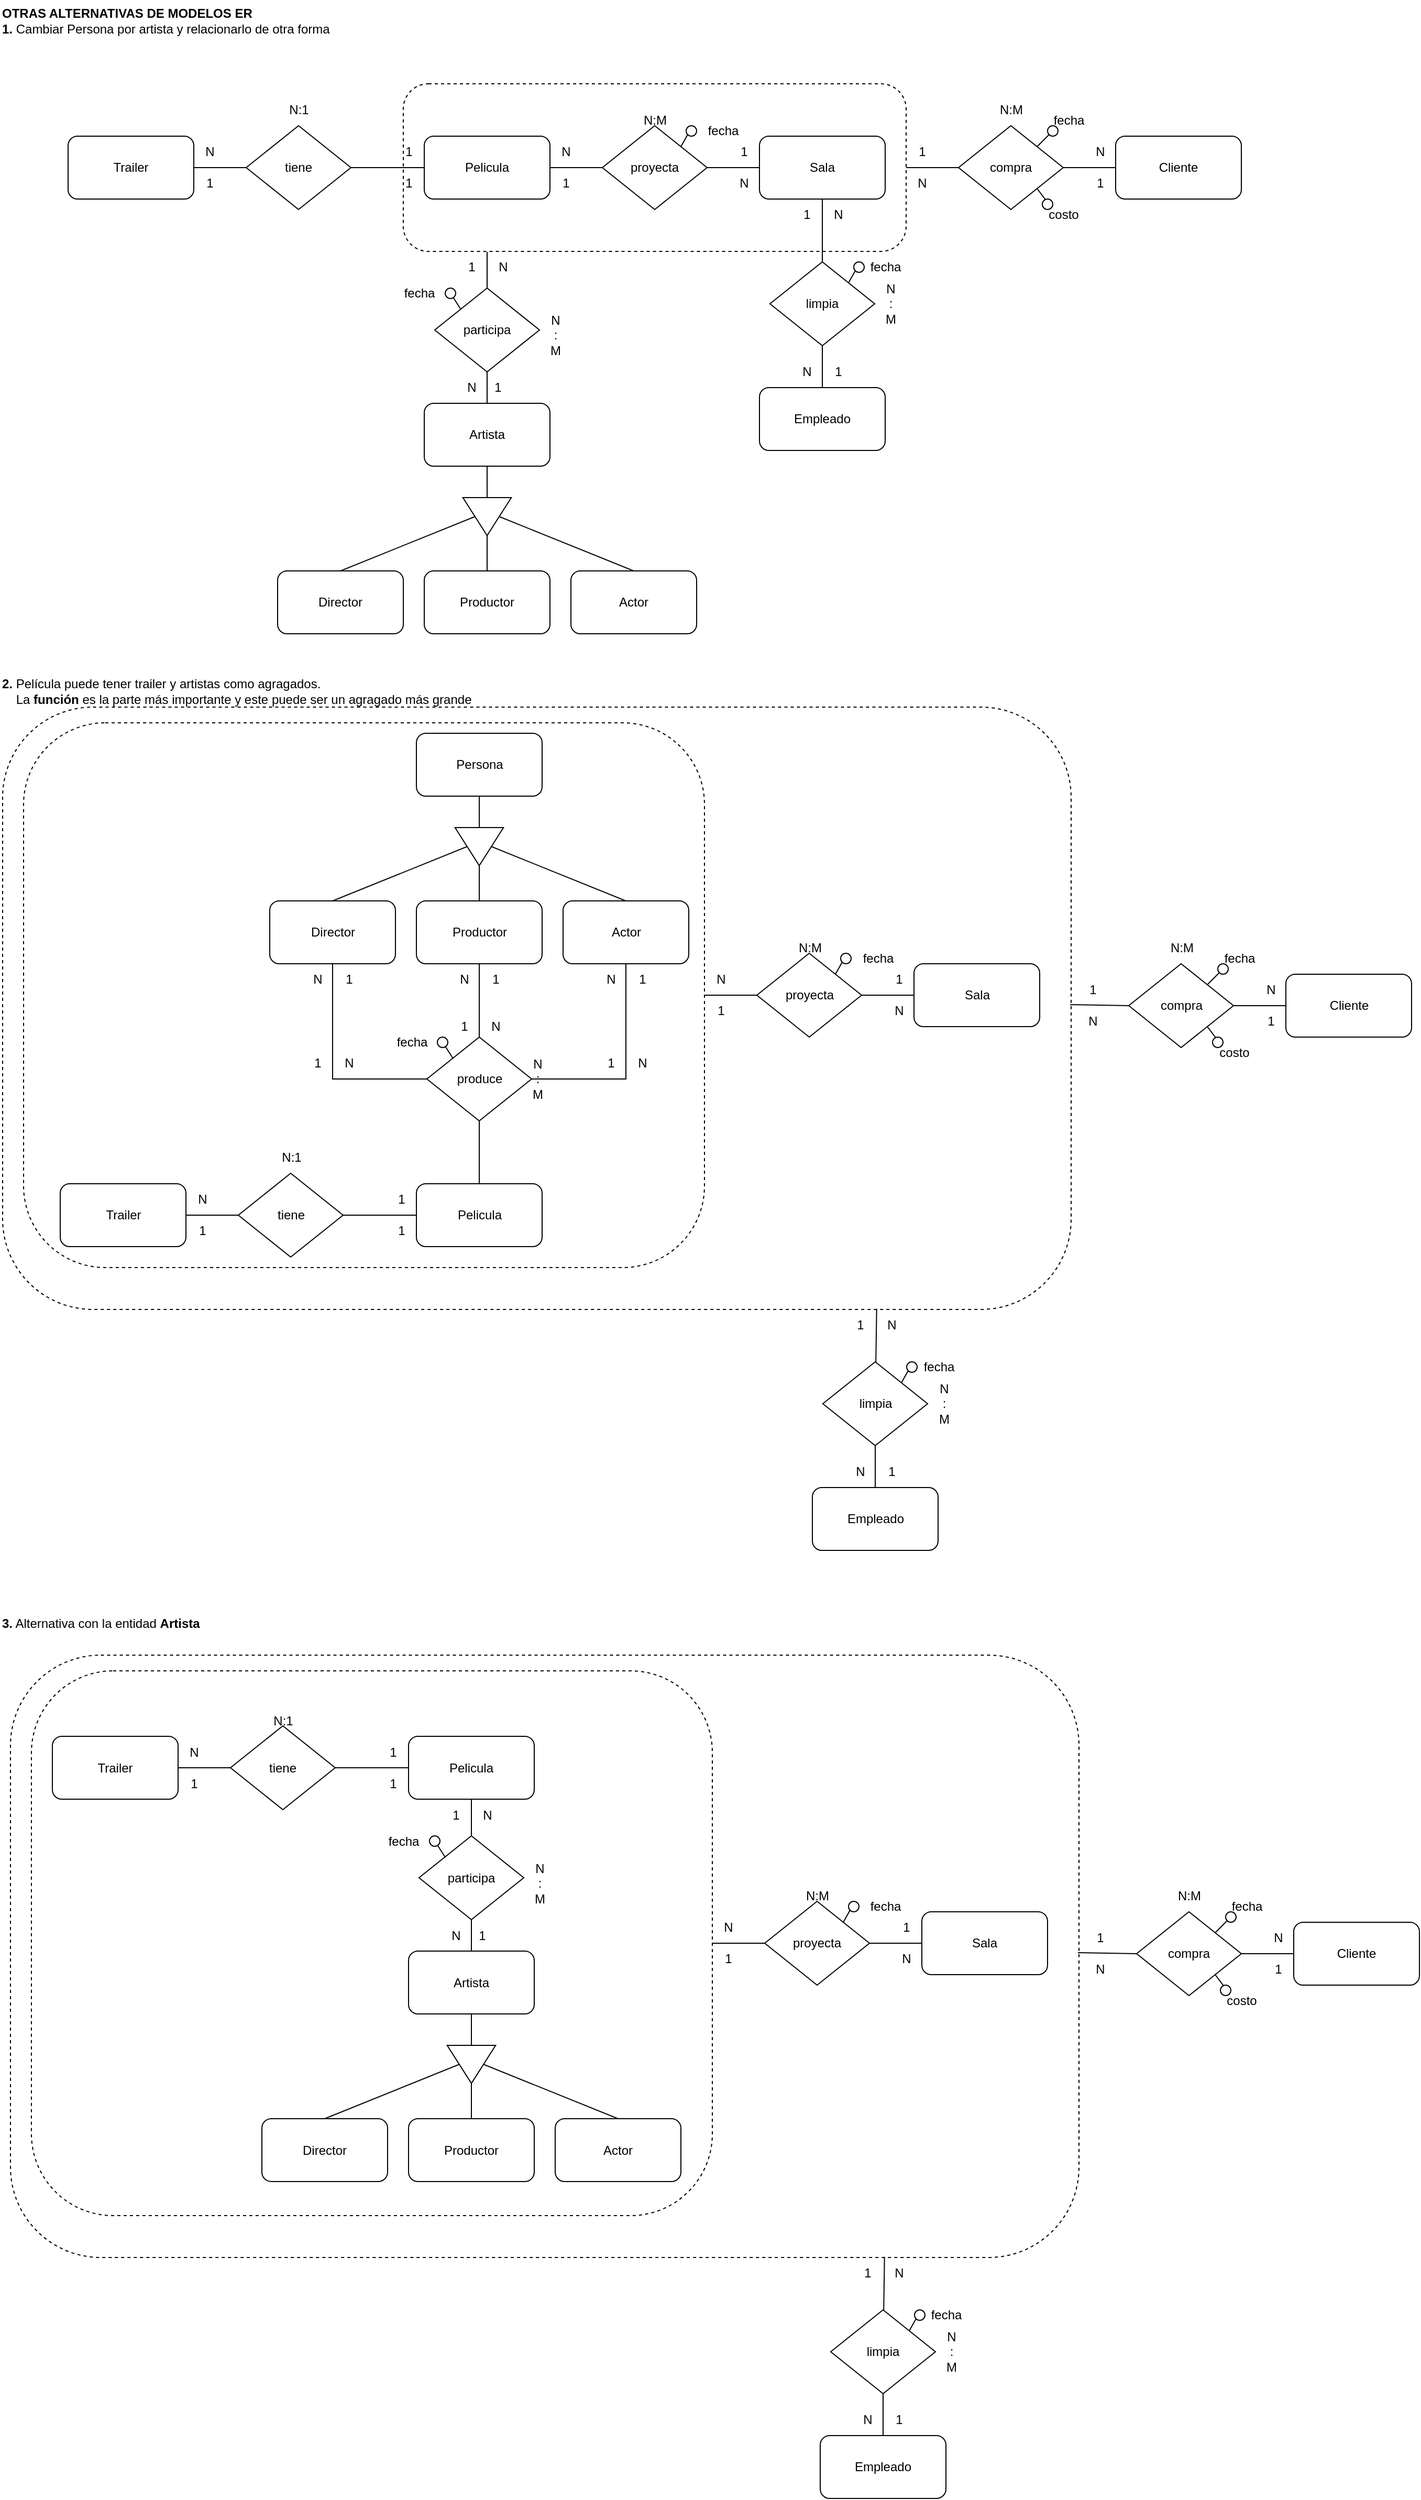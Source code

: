 <mxfile version="21.7.2" type="github">
  <diagram id="R2lEEEUBdFMjLlhIrx00" name="Page-1">
    <mxGraphModel dx="1804" dy="1717" grid="1" gridSize="10" guides="1" tooltips="1" connect="1" arrows="1" fold="1" page="1" pageScale="1" pageWidth="850" pageHeight="1100" math="0" shadow="0" extFonts="Permanent Marker^https://fonts.googleapis.com/css?family=Permanent+Marker">
      <root>
        <mxCell id="0" />
        <mxCell id="1" parent="0" />
        <mxCell id="kEQSoKPDj72VE1LOoc8P-22" value="" style="rounded=1;whiteSpace=wrap;html=1;dashed=1;fillColor=none;" parent="1" vertex="1">
          <mxGeometry x="-817.5" y="-390" width="650" height="520" as="geometry" />
        </mxCell>
        <mxCell id="kEQSoKPDj72VE1LOoc8P-101" value="" style="rounded=1;whiteSpace=wrap;html=1;dashed=1;fillColor=none;" parent="1" vertex="1">
          <mxGeometry x="-837.5" y="-405" width="1020" height="575" as="geometry" />
        </mxCell>
        <mxCell id="kEQSoKPDj72VE1LOoc8P-1" style="edgeStyle=orthogonalEdgeStyle;rounded=0;orthogonalLoop=1;jettySize=auto;html=1;exitX=0.5;exitY=1;exitDx=0;exitDy=0;endArrow=none;endFill=0;" parent="1" source="kEQSoKPDj72VE1LOoc8P-2" target="kEQSoKPDj72VE1LOoc8P-6" edge="1">
          <mxGeometry relative="1" as="geometry" />
        </mxCell>
        <mxCell id="kEQSoKPDj72VE1LOoc8P-2" value="Persona" style="rounded=1;whiteSpace=wrap;html=1;" parent="1" vertex="1">
          <mxGeometry x="-442.5" y="-380" width="120" height="60" as="geometry" />
        </mxCell>
        <mxCell id="kEQSoKPDj72VE1LOoc8P-3" style="rounded=0;orthogonalLoop=1;jettySize=auto;html=1;entryX=0.5;entryY=0;entryDx=0;entryDy=0;exitX=0.5;exitY=0;exitDx=0;exitDy=0;endArrow=none;endFill=0;" parent="1" source="kEQSoKPDj72VE1LOoc8P-6" target="kEQSoKPDj72VE1LOoc8P-8" edge="1">
          <mxGeometry relative="1" as="geometry" />
        </mxCell>
        <mxCell id="kEQSoKPDj72VE1LOoc8P-4" style="rounded=0;orthogonalLoop=1;jettySize=auto;html=1;exitX=0.5;exitY=1;exitDx=0;exitDy=0;entryX=0.5;entryY=0;entryDx=0;entryDy=0;endArrow=none;endFill=0;" parent="1" source="kEQSoKPDj72VE1LOoc8P-6" target="kEQSoKPDj72VE1LOoc8P-7" edge="1">
          <mxGeometry relative="1" as="geometry" />
        </mxCell>
        <mxCell id="kEQSoKPDj72VE1LOoc8P-5" style="edgeStyle=orthogonalEdgeStyle;rounded=0;orthogonalLoop=1;jettySize=auto;html=1;exitX=1;exitY=0.5;exitDx=0;exitDy=0;entryX=0.5;entryY=0;entryDx=0;entryDy=0;endArrow=none;endFill=0;" parent="1" source="kEQSoKPDj72VE1LOoc8P-6" target="kEQSoKPDj72VE1LOoc8P-9" edge="1">
          <mxGeometry relative="1" as="geometry" />
        </mxCell>
        <mxCell id="kEQSoKPDj72VE1LOoc8P-6" value="" style="triangle;whiteSpace=wrap;html=1;rotation=90;" parent="1" vertex="1">
          <mxGeometry x="-400.62" y="-294.99" width="36.25" height="46.25" as="geometry" />
        </mxCell>
        <mxCell id="kEQSoKPDj72VE1LOoc8P-7" value="Director" style="rounded=1;whiteSpace=wrap;html=1;" parent="1" vertex="1">
          <mxGeometry x="-582.5" y="-220" width="120" height="60" as="geometry" />
        </mxCell>
        <mxCell id="kEQSoKPDj72VE1LOoc8P-8" value="Actor" style="rounded=1;whiteSpace=wrap;html=1;" parent="1" vertex="1">
          <mxGeometry x="-302.5" y="-220" width="120" height="60" as="geometry" />
        </mxCell>
        <mxCell id="kEQSoKPDj72VE1LOoc8P-9" value="Productor" style="rounded=1;whiteSpace=wrap;html=1;" parent="1" vertex="1">
          <mxGeometry x="-442.5" y="-220" width="120" height="60" as="geometry" />
        </mxCell>
        <mxCell id="kEQSoKPDj72VE1LOoc8P-14" value="1" style="text;html=1;align=center;verticalAlign=middle;resizable=0;points=[];autosize=1;strokeColor=none;fillColor=none;" parent="1" vertex="1">
          <mxGeometry x="-522.5" y="-160" width="30" height="30" as="geometry" />
        </mxCell>
        <mxCell id="kEQSoKPDj72VE1LOoc8P-15" value="N" style="text;html=1;align=center;verticalAlign=middle;resizable=0;points=[];autosize=1;strokeColor=none;fillColor=none;" parent="1" vertex="1">
          <mxGeometry x="-552.5" y="-160" width="30" height="30" as="geometry" />
        </mxCell>
        <mxCell id="kEQSoKPDj72VE1LOoc8P-16" style="edgeStyle=orthogonalEdgeStyle;rounded=0;orthogonalLoop=1;jettySize=auto;html=1;exitX=0.5;exitY=0;exitDx=0;exitDy=0;endArrow=none;endFill=0;" parent="1" source="kEQSoKPDj72VE1LOoc8P-18" edge="1">
          <mxGeometry relative="1" as="geometry">
            <mxPoint x="-382.5" y="-160" as="targetPoint" />
          </mxGeometry>
        </mxCell>
        <mxCell id="kEQSoKPDj72VE1LOoc8P-94" style="edgeStyle=orthogonalEdgeStyle;rounded=0;orthogonalLoop=1;jettySize=auto;html=1;endArrow=none;endFill=0;" parent="1" source="kEQSoKPDj72VE1LOoc8P-18" target="kEQSoKPDj72VE1LOoc8P-7" edge="1">
          <mxGeometry relative="1" as="geometry" />
        </mxCell>
        <mxCell id="kEQSoKPDj72VE1LOoc8P-95" style="edgeStyle=orthogonalEdgeStyle;rounded=0;orthogonalLoop=1;jettySize=auto;html=1;endArrow=none;endFill=0;" parent="1" source="kEQSoKPDj72VE1LOoc8P-18" target="kEQSoKPDj72VE1LOoc8P-8" edge="1">
          <mxGeometry relative="1" as="geometry" />
        </mxCell>
        <mxCell id="kEQSoKPDj72VE1LOoc8P-97" style="edgeStyle=orthogonalEdgeStyle;rounded=0;orthogonalLoop=1;jettySize=auto;html=1;endArrow=none;endFill=0;" parent="1" source="kEQSoKPDj72VE1LOoc8P-18" target="kEQSoKPDj72VE1LOoc8P-25" edge="1">
          <mxGeometry relative="1" as="geometry" />
        </mxCell>
        <mxCell id="kEQSoKPDj72VE1LOoc8P-18" value="produce" style="rhombus;whiteSpace=wrap;html=1;" parent="1" vertex="1">
          <mxGeometry x="-432.5" y="-90" width="100" height="80" as="geometry" />
        </mxCell>
        <mxCell id="kEQSoKPDj72VE1LOoc8P-23" value="&lt;div&gt;proyecta&lt;/div&gt;" style="rhombus;whiteSpace=wrap;html=1;" parent="1" vertex="1">
          <mxGeometry x="-117.5" y="-170" width="100" height="80" as="geometry" />
        </mxCell>
        <mxCell id="kEQSoKPDj72VE1LOoc8P-24" style="edgeStyle=none;rounded=0;orthogonalLoop=1;jettySize=auto;html=1;exitX=1;exitY=0.5;exitDx=0;exitDy=0;entryX=0;entryY=0.5;entryDx=0;entryDy=0;endArrow=none;endFill=0;" parent="1" target="kEQSoKPDj72VE1LOoc8P-23" edge="1">
          <mxGeometry relative="1" as="geometry">
            <mxPoint x="-167.5" y="-130" as="sourcePoint" />
          </mxGeometry>
        </mxCell>
        <mxCell id="kEQSoKPDj72VE1LOoc8P-25" value="Pelicula" style="rounded=1;whiteSpace=wrap;html=1;" parent="1" vertex="1">
          <mxGeometry x="-442.5" y="50" width="120" height="60" as="geometry" />
        </mxCell>
        <mxCell id="kEQSoKPDj72VE1LOoc8P-26" style="edgeStyle=none;rounded=0;orthogonalLoop=1;jettySize=auto;html=1;exitX=0;exitY=0.5;exitDx=0;exitDy=0;entryX=1;entryY=0.5;entryDx=0;entryDy=0;endArrow=none;endFill=0;" parent="1" source="kEQSoKPDj72VE1LOoc8P-27" target="kEQSoKPDj72VE1LOoc8P-23" edge="1">
          <mxGeometry relative="1" as="geometry" />
        </mxCell>
        <mxCell id="kEQSoKPDj72VE1LOoc8P-27" value="Sala" style="rounded=1;whiteSpace=wrap;html=1;" parent="1" vertex="1">
          <mxGeometry x="32.5" y="-160" width="120" height="60" as="geometry" />
        </mxCell>
        <mxCell id="kEQSoKPDj72VE1LOoc8P-28" value="N:M" style="text;html=1;align=center;verticalAlign=middle;resizable=0;points=[];autosize=1;strokeColor=none;fillColor=none;" parent="1" vertex="1">
          <mxGeometry x="-92.5" y="-190" width="50" height="30" as="geometry" />
        </mxCell>
        <mxCell id="kEQSoKPDj72VE1LOoc8P-29" value="N" style="text;html=1;align=center;verticalAlign=middle;resizable=0;points=[];autosize=1;strokeColor=none;fillColor=none;" parent="1" vertex="1">
          <mxGeometry x="-167.5" y="-160" width="30" height="30" as="geometry" />
        </mxCell>
        <mxCell id="kEQSoKPDj72VE1LOoc8P-30" value="1" style="text;html=1;align=center;verticalAlign=middle;resizable=0;points=[];autosize=1;strokeColor=none;fillColor=none;" parent="1" vertex="1">
          <mxGeometry x="-167.5" y="-130" width="30" height="30" as="geometry" />
        </mxCell>
        <mxCell id="kEQSoKPDj72VE1LOoc8P-31" value="1" style="text;html=1;align=center;verticalAlign=middle;resizable=0;points=[];autosize=1;strokeColor=none;fillColor=none;" parent="1" vertex="1">
          <mxGeometry x="2.5" y="-160" width="30" height="30" as="geometry" />
        </mxCell>
        <mxCell id="kEQSoKPDj72VE1LOoc8P-32" value="N" style="text;html=1;align=center;verticalAlign=middle;resizable=0;points=[];autosize=1;strokeColor=none;fillColor=none;" parent="1" vertex="1">
          <mxGeometry x="2.5" y="-130" width="30" height="30" as="geometry" />
        </mxCell>
        <mxCell id="kEQSoKPDj72VE1LOoc8P-33" value="N" style="text;html=1;align=center;verticalAlign=middle;resizable=0;points=[];autosize=1;strokeColor=none;fillColor=none;" parent="1" vertex="1">
          <mxGeometry x="-522.5" y="-80" width="30" height="30" as="geometry" />
        </mxCell>
        <mxCell id="kEQSoKPDj72VE1LOoc8P-34" value="1" style="text;html=1;align=center;verticalAlign=middle;resizable=0;points=[];autosize=1;strokeColor=none;fillColor=none;" parent="1" vertex="1">
          <mxGeometry x="-552.5" y="-80" width="30" height="30" as="geometry" />
        </mxCell>
        <mxCell id="kEQSoKPDj72VE1LOoc8P-35" value="compra" style="rhombus;whiteSpace=wrap;html=1;" parent="1" vertex="1">
          <mxGeometry x="237.5" y="-160" width="100" height="80" as="geometry" />
        </mxCell>
        <mxCell id="kEQSoKPDj72VE1LOoc8P-36" style="rounded=0;orthogonalLoop=1;jettySize=auto;html=1;exitX=0.999;exitY=0.494;exitDx=0;exitDy=0;entryX=0;entryY=0.5;entryDx=0;entryDy=0;endArrow=none;endFill=0;exitPerimeter=0;" parent="1" source="kEQSoKPDj72VE1LOoc8P-101" target="kEQSoKPDj72VE1LOoc8P-35" edge="1">
          <mxGeometry relative="1" as="geometry">
            <mxPoint x="187.5" y="-120" as="sourcePoint" />
          </mxGeometry>
        </mxCell>
        <mxCell id="kEQSoKPDj72VE1LOoc8P-37" style="edgeStyle=none;rounded=0;orthogonalLoop=1;jettySize=auto;html=1;exitX=0;exitY=0.5;exitDx=0;exitDy=0;entryX=1;entryY=0.5;entryDx=0;entryDy=0;endArrow=none;endFill=0;" parent="1" source="kEQSoKPDj72VE1LOoc8P-38" target="kEQSoKPDj72VE1LOoc8P-35" edge="1">
          <mxGeometry relative="1" as="geometry" />
        </mxCell>
        <mxCell id="kEQSoKPDj72VE1LOoc8P-38" value="Cliente" style="rounded=1;whiteSpace=wrap;html=1;" parent="1" vertex="1">
          <mxGeometry x="387.5" y="-150" width="120" height="60" as="geometry" />
        </mxCell>
        <mxCell id="kEQSoKPDj72VE1LOoc8P-39" value="N:M" style="text;html=1;align=center;verticalAlign=middle;resizable=0;points=[];autosize=1;strokeColor=none;fillColor=none;" parent="1" vertex="1">
          <mxGeometry x="262.5" y="-190" width="50" height="30" as="geometry" />
        </mxCell>
        <mxCell id="kEQSoKPDj72VE1LOoc8P-40" value="1" style="text;html=1;align=center;verticalAlign=middle;resizable=0;points=[];autosize=1;strokeColor=none;fillColor=none;" parent="1" vertex="1">
          <mxGeometry x="187.5" y="-150" width="30" height="30" as="geometry" />
        </mxCell>
        <mxCell id="kEQSoKPDj72VE1LOoc8P-41" value="N" style="text;html=1;align=center;verticalAlign=middle;resizable=0;points=[];autosize=1;strokeColor=none;fillColor=none;" parent="1" vertex="1">
          <mxGeometry x="187.5" y="-120" width="30" height="30" as="geometry" />
        </mxCell>
        <mxCell id="kEQSoKPDj72VE1LOoc8P-42" value="N" style="text;html=1;align=center;verticalAlign=middle;resizable=0;points=[];autosize=1;strokeColor=none;fillColor=none;" parent="1" vertex="1">
          <mxGeometry x="357.5" y="-150" width="30" height="30" as="geometry" />
        </mxCell>
        <mxCell id="kEQSoKPDj72VE1LOoc8P-43" value="1" style="text;html=1;align=center;verticalAlign=middle;resizable=0;points=[];autosize=1;strokeColor=none;fillColor=none;" parent="1" vertex="1">
          <mxGeometry x="357.5" y="-120" width="30" height="30" as="geometry" />
        </mxCell>
        <mxCell id="kEQSoKPDj72VE1LOoc8P-98" style="edgeStyle=orthogonalEdgeStyle;rounded=0;orthogonalLoop=1;jettySize=auto;html=1;endArrow=none;endFill=0;" parent="1" source="kEQSoKPDj72VE1LOoc8P-44" target="kEQSoKPDj72VE1LOoc8P-25" edge="1">
          <mxGeometry relative="1" as="geometry" />
        </mxCell>
        <mxCell id="kEQSoKPDj72VE1LOoc8P-44" value="tiene" style="rhombus;whiteSpace=wrap;html=1;" parent="1" vertex="1">
          <mxGeometry x="-612.5" y="40" width="100" height="80" as="geometry" />
        </mxCell>
        <mxCell id="kEQSoKPDj72VE1LOoc8P-45" style="edgeStyle=none;rounded=0;orthogonalLoop=1;jettySize=auto;html=1;entryX=0;entryY=0.5;entryDx=0;entryDy=0;endArrow=none;endFill=0;" parent="1" source="kEQSoKPDj72VE1LOoc8P-44" target="kEQSoKPDj72VE1LOoc8P-44" edge="1">
          <mxGeometry relative="1" as="geometry" />
        </mxCell>
        <mxCell id="kEQSoKPDj72VE1LOoc8P-99" style="edgeStyle=orthogonalEdgeStyle;rounded=0;orthogonalLoop=1;jettySize=auto;html=1;endArrow=none;endFill=0;" parent="1" source="kEQSoKPDj72VE1LOoc8P-46" target="kEQSoKPDj72VE1LOoc8P-44" edge="1">
          <mxGeometry relative="1" as="geometry" />
        </mxCell>
        <mxCell id="kEQSoKPDj72VE1LOoc8P-46" value="Trailer" style="rounded=1;whiteSpace=wrap;html=1;" parent="1" vertex="1">
          <mxGeometry x="-782.5" y="50" width="120" height="60" as="geometry" />
        </mxCell>
        <mxCell id="kEQSoKPDj72VE1LOoc8P-48" value="N:1" style="text;html=1;align=center;verticalAlign=middle;resizable=0;points=[];autosize=1;strokeColor=none;fillColor=none;" parent="1" vertex="1">
          <mxGeometry x="-582.5" y="10" width="40" height="30" as="geometry" />
        </mxCell>
        <mxCell id="kEQSoKPDj72VE1LOoc8P-49" value="N" style="text;html=1;align=center;verticalAlign=middle;resizable=0;points=[];autosize=1;strokeColor=none;fillColor=none;" parent="1" vertex="1">
          <mxGeometry x="-662.5" y="50" width="30" height="30" as="geometry" />
        </mxCell>
        <mxCell id="kEQSoKPDj72VE1LOoc8P-50" value="1" style="text;html=1;align=center;verticalAlign=middle;resizable=0;points=[];autosize=1;strokeColor=none;fillColor=none;" parent="1" vertex="1">
          <mxGeometry x="-662.5" y="80" width="30" height="30" as="geometry" />
        </mxCell>
        <mxCell id="kEQSoKPDj72VE1LOoc8P-51" value="1" style="text;html=1;align=center;verticalAlign=middle;resizable=0;points=[];autosize=1;strokeColor=none;fillColor=none;" parent="1" vertex="1">
          <mxGeometry x="-472.5" y="50" width="30" height="30" as="geometry" />
        </mxCell>
        <mxCell id="kEQSoKPDj72VE1LOoc8P-52" value="1" style="text;html=1;align=center;verticalAlign=middle;resizable=0;points=[];autosize=1;strokeColor=none;fillColor=none;" parent="1" vertex="1">
          <mxGeometry x="-472.5" y="80" width="30" height="30" as="geometry" />
        </mxCell>
        <mxCell id="kEQSoKPDj72VE1LOoc8P-53" value="&lt;div&gt;N&lt;br&gt;&lt;/div&gt;&lt;div&gt;:&lt;/div&gt;&lt;div&gt;M&lt;br&gt;&lt;/div&gt;" style="text;html=1;align=center;verticalAlign=middle;resizable=0;points=[];autosize=1;strokeColor=none;fillColor=none;" parent="1" vertex="1">
          <mxGeometry x="-342.5" y="-79.84" width="30" height="60" as="geometry" />
        </mxCell>
        <mxCell id="kEQSoKPDj72VE1LOoc8P-54" value="N" style="text;html=1;align=center;verticalAlign=middle;resizable=0;points=[];autosize=1;strokeColor=none;fillColor=none;" parent="1" vertex="1">
          <mxGeometry x="-382.5" y="-115" width="30" height="30" as="geometry" />
        </mxCell>
        <mxCell id="kEQSoKPDj72VE1LOoc8P-55" value="1" style="text;html=1;align=center;verticalAlign=middle;resizable=0;points=[];autosize=1;strokeColor=none;fillColor=none;" parent="1" vertex="1">
          <mxGeometry x="-412.5" y="-115" width="30" height="30" as="geometry" />
        </mxCell>
        <mxCell id="kEQSoKPDj72VE1LOoc8P-56" value="1" style="text;html=1;align=center;verticalAlign=middle;resizable=0;points=[];autosize=1;strokeColor=none;fillColor=none;" parent="1" vertex="1">
          <mxGeometry x="-382.5" y="-160" width="30" height="30" as="geometry" />
        </mxCell>
        <mxCell id="kEQSoKPDj72VE1LOoc8P-57" value="N" style="text;html=1;align=center;verticalAlign=middle;resizable=0;points=[];autosize=1;strokeColor=none;fillColor=none;" parent="1" vertex="1">
          <mxGeometry x="-412.5" y="-160" width="30" height="30" as="geometry" />
        </mxCell>
        <mxCell id="kEQSoKPDj72VE1LOoc8P-59" value="N" style="text;html=1;align=center;verticalAlign=middle;resizable=0;points=[];autosize=1;strokeColor=none;fillColor=none;" parent="1" vertex="1">
          <mxGeometry x="-242.5" y="-80" width="30" height="30" as="geometry" />
        </mxCell>
        <mxCell id="kEQSoKPDj72VE1LOoc8P-60" value="1" style="text;html=1;align=center;verticalAlign=middle;resizable=0;points=[];autosize=1;strokeColor=none;fillColor=none;" parent="1" vertex="1">
          <mxGeometry x="-272.5" y="-80" width="30" height="30" as="geometry" />
        </mxCell>
        <mxCell id="kEQSoKPDj72VE1LOoc8P-61" value="1" style="text;html=1;align=center;verticalAlign=middle;resizable=0;points=[];autosize=1;strokeColor=none;fillColor=none;" parent="1" vertex="1">
          <mxGeometry x="-242.5" y="-160" width="30" height="30" as="geometry" />
        </mxCell>
        <mxCell id="kEQSoKPDj72VE1LOoc8P-62" value="N" style="text;html=1;align=center;verticalAlign=middle;resizable=0;points=[];autosize=1;strokeColor=none;fillColor=none;" parent="1" vertex="1">
          <mxGeometry x="-272.5" y="-160" width="30" height="30" as="geometry" />
        </mxCell>
        <mxCell id="kEQSoKPDj72VE1LOoc8P-69" value="" style="ellipse;whiteSpace=wrap;html=1;aspect=fixed;" parent="1" vertex="1">
          <mxGeometry x="-422.5" y="-90" width="10" height="10" as="geometry" />
        </mxCell>
        <mxCell id="kEQSoKPDj72VE1LOoc8P-70" value="fecha" style="text;html=1;align=center;verticalAlign=middle;resizable=0;points=[];autosize=1;strokeColor=none;fillColor=none;" parent="1" vertex="1">
          <mxGeometry x="-472.5" y="-100" width="50" height="30" as="geometry" />
        </mxCell>
        <mxCell id="kEQSoKPDj72VE1LOoc8P-71" style="rounded=0;orthogonalLoop=1;jettySize=auto;html=1;entryX=1;entryY=1;entryDx=0;entryDy=0;endArrow=none;endFill=0;" parent="1" edge="1">
          <mxGeometry relative="1" as="geometry">
            <mxPoint x="-407.73" y="-69.84" as="sourcePoint" />
            <mxPoint x="-414.73" y="-80.84" as="targetPoint" />
          </mxGeometry>
        </mxCell>
        <mxCell id="kEQSoKPDj72VE1LOoc8P-72" style="rounded=0;orthogonalLoop=1;jettySize=auto;html=1;exitX=0;exitY=1;exitDx=0;exitDy=0;entryX=1;entryY=0;entryDx=0;entryDy=0;endArrow=none;endFill=0;" parent="1" source="kEQSoKPDj72VE1LOoc8P-73" edge="1">
          <mxGeometry relative="1" as="geometry">
            <mxPoint x="-42.5" y="-150" as="targetPoint" />
          </mxGeometry>
        </mxCell>
        <mxCell id="kEQSoKPDj72VE1LOoc8P-73" value="" style="ellipse;whiteSpace=wrap;html=1;aspect=fixed;" parent="1" vertex="1">
          <mxGeometry x="-37.5" y="-170" width="10" height="10" as="geometry" />
        </mxCell>
        <mxCell id="kEQSoKPDj72VE1LOoc8P-74" value="fecha" style="text;html=1;align=center;verticalAlign=middle;resizable=0;points=[];autosize=1;strokeColor=none;fillColor=none;" parent="1" vertex="1">
          <mxGeometry x="-27.5" y="-180" width="50" height="30" as="geometry" />
        </mxCell>
        <mxCell id="kEQSoKPDj72VE1LOoc8P-75" style="edgeStyle=orthogonalEdgeStyle;rounded=0;orthogonalLoop=1;jettySize=auto;html=1;entryX=0.5;entryY=0;entryDx=0;entryDy=0;endArrow=none;endFill=0;exitX=0.5;exitY=1;exitDx=0;exitDy=0;exitPerimeter=0;" parent="1" source="kEQSoKPDj72VE1LOoc8P-76" target="kEQSoKPDj72VE1LOoc8P-77" edge="1">
          <mxGeometry relative="1" as="geometry" />
        </mxCell>
        <mxCell id="kEQSoKPDj72VE1LOoc8P-104" style="rounded=0;orthogonalLoop=1;jettySize=auto;html=1;entryX=0.818;entryY=0.999;entryDx=0;entryDy=0;entryPerimeter=0;endArrow=none;endFill=0;" parent="1" source="kEQSoKPDj72VE1LOoc8P-76" target="kEQSoKPDj72VE1LOoc8P-101" edge="1">
          <mxGeometry relative="1" as="geometry" />
        </mxCell>
        <mxCell id="kEQSoKPDj72VE1LOoc8P-76" value="limpia" style="rhombus;whiteSpace=wrap;html=1;" parent="1" vertex="1">
          <mxGeometry x="-54.5" y="220" width="100" height="80" as="geometry" />
        </mxCell>
        <mxCell id="kEQSoKPDj72VE1LOoc8P-77" value="Empleado" style="rounded=1;whiteSpace=wrap;html=1;" parent="1" vertex="1">
          <mxGeometry x="-64.5" y="340" width="120" height="60" as="geometry" />
        </mxCell>
        <mxCell id="kEQSoKPDj72VE1LOoc8P-78" value="&lt;div&gt;N&lt;/div&gt;&lt;div&gt;:&lt;/div&gt;&lt;div&gt;M&lt;br&gt;&lt;/div&gt;" style="text;html=1;align=center;verticalAlign=middle;resizable=0;points=[];autosize=1;strokeColor=none;fillColor=none;" parent="1" vertex="1">
          <mxGeometry x="45.5" y="230" width="30" height="60" as="geometry" />
        </mxCell>
        <mxCell id="kEQSoKPDj72VE1LOoc8P-79" value="1" style="text;html=1;align=center;verticalAlign=middle;resizable=0;points=[];autosize=1;strokeColor=none;fillColor=none;" parent="1" vertex="1">
          <mxGeometry x="-4.5" y="310" width="30" height="30" as="geometry" />
        </mxCell>
        <mxCell id="kEQSoKPDj72VE1LOoc8P-80" value="N" style="text;html=1;align=center;verticalAlign=middle;resizable=0;points=[];autosize=1;strokeColor=none;fillColor=none;" parent="1" vertex="1">
          <mxGeometry x="-34.5" y="310" width="30" height="30" as="geometry" />
        </mxCell>
        <mxCell id="kEQSoKPDj72VE1LOoc8P-81" value="N" style="text;html=1;align=center;verticalAlign=middle;resizable=0;points=[];autosize=1;strokeColor=none;fillColor=none;" parent="1" vertex="1">
          <mxGeometry x="-4.5" y="170" width="30" height="30" as="geometry" />
        </mxCell>
        <mxCell id="kEQSoKPDj72VE1LOoc8P-83" value="1" style="text;html=1;align=center;verticalAlign=middle;resizable=0;points=[];autosize=1;strokeColor=none;fillColor=none;" parent="1" vertex="1">
          <mxGeometry x="-34.5" y="170" width="30" height="30" as="geometry" />
        </mxCell>
        <mxCell id="kEQSoKPDj72VE1LOoc8P-84" style="rounded=0;orthogonalLoop=1;jettySize=auto;html=1;exitX=0;exitY=1;exitDx=0;exitDy=0;entryX=1;entryY=0;entryDx=0;entryDy=0;endArrow=none;endFill=0;" parent="1" source="kEQSoKPDj72VE1LOoc8P-85" target="kEQSoKPDj72VE1LOoc8P-35" edge="1">
          <mxGeometry relative="1" as="geometry">
            <mxPoint x="317.5" y="-140" as="targetPoint" />
          </mxGeometry>
        </mxCell>
        <mxCell id="kEQSoKPDj72VE1LOoc8P-85" value="" style="ellipse;whiteSpace=wrap;html=1;aspect=fixed;" parent="1" vertex="1">
          <mxGeometry x="322.5" y="-160" width="10" height="10" as="geometry" />
        </mxCell>
        <mxCell id="kEQSoKPDj72VE1LOoc8P-86" value="fecha" style="text;html=1;align=center;verticalAlign=middle;resizable=0;points=[];autosize=1;strokeColor=none;fillColor=none;" parent="1" vertex="1">
          <mxGeometry x="317.5" y="-180" width="50" height="30" as="geometry" />
        </mxCell>
        <mxCell id="kEQSoKPDj72VE1LOoc8P-87" style="rounded=0;orthogonalLoop=1;jettySize=auto;html=1;exitX=0.411;exitY=0.206;exitDx=0;exitDy=0;endArrow=none;endFill=0;entryX=1;entryY=1;entryDx=0;entryDy=0;exitPerimeter=0;" parent="1" source="kEQSoKPDj72VE1LOoc8P-88" target="kEQSoKPDj72VE1LOoc8P-35" edge="1">
          <mxGeometry relative="1" as="geometry">
            <mxPoint x="307.5" y="-60" as="targetPoint" />
          </mxGeometry>
        </mxCell>
        <mxCell id="kEQSoKPDj72VE1LOoc8P-88" value="" style="ellipse;whiteSpace=wrap;html=1;aspect=fixed;" parent="1" vertex="1">
          <mxGeometry x="317.5" y="-90" width="10" height="10" as="geometry" />
        </mxCell>
        <mxCell id="kEQSoKPDj72VE1LOoc8P-89" value="costo" style="text;html=1;align=center;verticalAlign=middle;resizable=0;points=[];autosize=1;strokeColor=none;fillColor=none;" parent="1" vertex="1">
          <mxGeometry x="312.5" y="-90" width="50" height="30" as="geometry" />
        </mxCell>
        <mxCell id="kEQSoKPDj72VE1LOoc8P-90" value="fecha" style="text;html=1;align=center;verticalAlign=middle;resizable=0;points=[];autosize=1;strokeColor=none;fillColor=none;" parent="1" vertex="1">
          <mxGeometry x="30.5" y="210" width="50" height="30" as="geometry" />
        </mxCell>
        <mxCell id="kEQSoKPDj72VE1LOoc8P-91" value="" style="ellipse;whiteSpace=wrap;html=1;aspect=fixed;" parent="1" vertex="1">
          <mxGeometry x="25.5" y="220" width="10" height="10" as="geometry" />
        </mxCell>
        <mxCell id="kEQSoKPDj72VE1LOoc8P-92" style="rounded=0;orthogonalLoop=1;jettySize=auto;html=1;exitX=0;exitY=1;exitDx=0;exitDy=0;entryX=1;entryY=0;entryDx=0;entryDy=0;endArrow=none;endFill=0;" parent="1" source="kEQSoKPDj72VE1LOoc8P-91" target="kEQSoKPDj72VE1LOoc8P-76" edge="1">
          <mxGeometry relative="1" as="geometry">
            <mxPoint x="15.5" y="240" as="targetPoint" />
          </mxGeometry>
        </mxCell>
        <mxCell id="kEQSoKPDj72VE1LOoc8P-105" value="" style="rounded=1;whiteSpace=wrap;html=1;dashed=1;fillColor=none;" parent="1" vertex="1">
          <mxGeometry x="-810" y="515" width="650" height="520" as="geometry" />
        </mxCell>
        <mxCell id="kEQSoKPDj72VE1LOoc8P-106" value="" style="rounded=1;whiteSpace=wrap;html=1;dashed=1;fillColor=none;" parent="1" vertex="1">
          <mxGeometry x="-830" y="500" width="1020" height="575" as="geometry" />
        </mxCell>
        <mxCell id="kEQSoKPDj72VE1LOoc8P-107" style="edgeStyle=orthogonalEdgeStyle;rounded=0;orthogonalLoop=1;jettySize=auto;html=1;exitX=0.5;exitY=1;exitDx=0;exitDy=0;endArrow=none;endFill=0;" parent="1" source="kEQSoKPDj72VE1LOoc8P-108" target="kEQSoKPDj72VE1LOoc8P-112" edge="1">
          <mxGeometry relative="1" as="geometry" />
        </mxCell>
        <mxCell id="kEQSoKPDj72VE1LOoc8P-108" value="Artista" style="rounded=1;whiteSpace=wrap;html=1;" parent="1" vertex="1">
          <mxGeometry x="-450" y="782.5" width="120" height="60" as="geometry" />
        </mxCell>
        <mxCell id="kEQSoKPDj72VE1LOoc8P-109" style="rounded=0;orthogonalLoop=1;jettySize=auto;html=1;entryX=0.5;entryY=0;entryDx=0;entryDy=0;exitX=0.5;exitY=0;exitDx=0;exitDy=0;endArrow=none;endFill=0;" parent="1" source="kEQSoKPDj72VE1LOoc8P-112" target="kEQSoKPDj72VE1LOoc8P-114" edge="1">
          <mxGeometry relative="1" as="geometry" />
        </mxCell>
        <mxCell id="kEQSoKPDj72VE1LOoc8P-110" style="rounded=0;orthogonalLoop=1;jettySize=auto;html=1;exitX=0.5;exitY=1;exitDx=0;exitDy=0;entryX=0.5;entryY=0;entryDx=0;entryDy=0;endArrow=none;endFill=0;" parent="1" source="kEQSoKPDj72VE1LOoc8P-112" target="kEQSoKPDj72VE1LOoc8P-113" edge="1">
          <mxGeometry relative="1" as="geometry" />
        </mxCell>
        <mxCell id="kEQSoKPDj72VE1LOoc8P-111" style="edgeStyle=orthogonalEdgeStyle;rounded=0;orthogonalLoop=1;jettySize=auto;html=1;exitX=1;exitY=0.5;exitDx=0;exitDy=0;entryX=0.5;entryY=0;entryDx=0;entryDy=0;endArrow=none;endFill=0;" parent="1" source="kEQSoKPDj72VE1LOoc8P-112" target="kEQSoKPDj72VE1LOoc8P-115" edge="1">
          <mxGeometry relative="1" as="geometry" />
        </mxCell>
        <mxCell id="kEQSoKPDj72VE1LOoc8P-112" value="" style="triangle;whiteSpace=wrap;html=1;rotation=90;" parent="1" vertex="1">
          <mxGeometry x="-408.12" y="867.51" width="36.25" height="46.25" as="geometry" />
        </mxCell>
        <mxCell id="kEQSoKPDj72VE1LOoc8P-113" value="Director" style="rounded=1;whiteSpace=wrap;html=1;" parent="1" vertex="1">
          <mxGeometry x="-590" y="942.5" width="120" height="60" as="geometry" />
        </mxCell>
        <mxCell id="kEQSoKPDj72VE1LOoc8P-114" value="Actor" style="rounded=1;whiteSpace=wrap;html=1;" parent="1" vertex="1">
          <mxGeometry x="-310" y="942.5" width="120" height="60" as="geometry" />
        </mxCell>
        <mxCell id="kEQSoKPDj72VE1LOoc8P-115" value="Productor" style="rounded=1;whiteSpace=wrap;html=1;" parent="1" vertex="1">
          <mxGeometry x="-450" y="942.5" width="120" height="60" as="geometry" />
        </mxCell>
        <mxCell id="kEQSoKPDj72VE1LOoc8P-121" style="edgeStyle=orthogonalEdgeStyle;rounded=0;orthogonalLoop=1;jettySize=auto;html=1;endArrow=none;endFill=0;" parent="1" source="kEQSoKPDj72VE1LOoc8P-122" target="kEQSoKPDj72VE1LOoc8P-125" edge="1">
          <mxGeometry relative="1" as="geometry" />
        </mxCell>
        <mxCell id="kEQSoKPDj72VE1LOoc8P-190" style="edgeStyle=orthogonalEdgeStyle;rounded=0;orthogonalLoop=1;jettySize=auto;html=1;endArrow=none;endFill=0;" parent="1" source="kEQSoKPDj72VE1LOoc8P-122" target="kEQSoKPDj72VE1LOoc8P-108" edge="1">
          <mxGeometry relative="1" as="geometry" />
        </mxCell>
        <mxCell id="kEQSoKPDj72VE1LOoc8P-122" value="participa" style="rhombus;whiteSpace=wrap;html=1;" parent="1" vertex="1">
          <mxGeometry x="-440" y="672.5" width="100" height="80" as="geometry" />
        </mxCell>
        <mxCell id="kEQSoKPDj72VE1LOoc8P-123" value="&lt;div&gt;proyecta&lt;/div&gt;" style="rhombus;whiteSpace=wrap;html=1;" parent="1" vertex="1">
          <mxGeometry x="-110" y="735" width="100" height="80" as="geometry" />
        </mxCell>
        <mxCell id="kEQSoKPDj72VE1LOoc8P-124" style="edgeStyle=none;rounded=0;orthogonalLoop=1;jettySize=auto;html=1;exitX=1;exitY=0.5;exitDx=0;exitDy=0;entryX=0;entryY=0.5;entryDx=0;entryDy=0;endArrow=none;endFill=0;" parent="1" target="kEQSoKPDj72VE1LOoc8P-123" edge="1">
          <mxGeometry relative="1" as="geometry">
            <mxPoint x="-160" y="775" as="sourcePoint" />
          </mxGeometry>
        </mxCell>
        <mxCell id="kEQSoKPDj72VE1LOoc8P-125" value="Pelicula" style="rounded=1;whiteSpace=wrap;html=1;" parent="1" vertex="1">
          <mxGeometry x="-450" y="577.5" width="120" height="60" as="geometry" />
        </mxCell>
        <mxCell id="kEQSoKPDj72VE1LOoc8P-126" style="edgeStyle=none;rounded=0;orthogonalLoop=1;jettySize=auto;html=1;exitX=0;exitY=0.5;exitDx=0;exitDy=0;entryX=1;entryY=0.5;entryDx=0;entryDy=0;endArrow=none;endFill=0;" parent="1" source="kEQSoKPDj72VE1LOoc8P-127" target="kEQSoKPDj72VE1LOoc8P-123" edge="1">
          <mxGeometry relative="1" as="geometry" />
        </mxCell>
        <mxCell id="kEQSoKPDj72VE1LOoc8P-127" value="Sala" style="rounded=1;whiteSpace=wrap;html=1;" parent="1" vertex="1">
          <mxGeometry x="40" y="745" width="120" height="60" as="geometry" />
        </mxCell>
        <mxCell id="kEQSoKPDj72VE1LOoc8P-128" value="N:M" style="text;html=1;align=center;verticalAlign=middle;resizable=0;points=[];autosize=1;strokeColor=none;fillColor=none;" parent="1" vertex="1">
          <mxGeometry x="-85" y="715" width="50" height="30" as="geometry" />
        </mxCell>
        <mxCell id="kEQSoKPDj72VE1LOoc8P-129" value="N" style="text;html=1;align=center;verticalAlign=middle;resizable=0;points=[];autosize=1;strokeColor=none;fillColor=none;" parent="1" vertex="1">
          <mxGeometry x="-160" y="745" width="30" height="30" as="geometry" />
        </mxCell>
        <mxCell id="kEQSoKPDj72VE1LOoc8P-130" value="1" style="text;html=1;align=center;verticalAlign=middle;resizable=0;points=[];autosize=1;strokeColor=none;fillColor=none;" parent="1" vertex="1">
          <mxGeometry x="-160" y="775" width="30" height="30" as="geometry" />
        </mxCell>
        <mxCell id="kEQSoKPDj72VE1LOoc8P-131" value="1" style="text;html=1;align=center;verticalAlign=middle;resizable=0;points=[];autosize=1;strokeColor=none;fillColor=none;" parent="1" vertex="1">
          <mxGeometry x="10" y="745" width="30" height="30" as="geometry" />
        </mxCell>
        <mxCell id="kEQSoKPDj72VE1LOoc8P-132" value="N" style="text;html=1;align=center;verticalAlign=middle;resizable=0;points=[];autosize=1;strokeColor=none;fillColor=none;" parent="1" vertex="1">
          <mxGeometry x="10" y="775" width="30" height="30" as="geometry" />
        </mxCell>
        <mxCell id="kEQSoKPDj72VE1LOoc8P-135" value="compra" style="rhombus;whiteSpace=wrap;html=1;" parent="1" vertex="1">
          <mxGeometry x="245" y="745" width="100" height="80" as="geometry" />
        </mxCell>
        <mxCell id="kEQSoKPDj72VE1LOoc8P-136" style="rounded=0;orthogonalLoop=1;jettySize=auto;html=1;exitX=0.999;exitY=0.494;exitDx=0;exitDy=0;entryX=0;entryY=0.5;entryDx=0;entryDy=0;endArrow=none;endFill=0;exitPerimeter=0;" parent="1" source="kEQSoKPDj72VE1LOoc8P-106" target="kEQSoKPDj72VE1LOoc8P-135" edge="1">
          <mxGeometry relative="1" as="geometry">
            <mxPoint x="195" y="785" as="sourcePoint" />
          </mxGeometry>
        </mxCell>
        <mxCell id="kEQSoKPDj72VE1LOoc8P-137" style="edgeStyle=none;rounded=0;orthogonalLoop=1;jettySize=auto;html=1;exitX=0;exitY=0.5;exitDx=0;exitDy=0;entryX=1;entryY=0.5;entryDx=0;entryDy=0;endArrow=none;endFill=0;" parent="1" source="kEQSoKPDj72VE1LOoc8P-138" target="kEQSoKPDj72VE1LOoc8P-135" edge="1">
          <mxGeometry relative="1" as="geometry" />
        </mxCell>
        <mxCell id="kEQSoKPDj72VE1LOoc8P-138" value="Cliente" style="rounded=1;whiteSpace=wrap;html=1;" parent="1" vertex="1">
          <mxGeometry x="395" y="755" width="120" height="60" as="geometry" />
        </mxCell>
        <mxCell id="kEQSoKPDj72VE1LOoc8P-139" value="N:M" style="text;html=1;align=center;verticalAlign=middle;resizable=0;points=[];autosize=1;strokeColor=none;fillColor=none;" parent="1" vertex="1">
          <mxGeometry x="270" y="715" width="50" height="30" as="geometry" />
        </mxCell>
        <mxCell id="kEQSoKPDj72VE1LOoc8P-140" value="1" style="text;html=1;align=center;verticalAlign=middle;resizable=0;points=[];autosize=1;strokeColor=none;fillColor=none;" parent="1" vertex="1">
          <mxGeometry x="195" y="755" width="30" height="30" as="geometry" />
        </mxCell>
        <mxCell id="kEQSoKPDj72VE1LOoc8P-141" value="N" style="text;html=1;align=center;verticalAlign=middle;resizable=0;points=[];autosize=1;strokeColor=none;fillColor=none;" parent="1" vertex="1">
          <mxGeometry x="195" y="785" width="30" height="30" as="geometry" />
        </mxCell>
        <mxCell id="kEQSoKPDj72VE1LOoc8P-142" value="N" style="text;html=1;align=center;verticalAlign=middle;resizable=0;points=[];autosize=1;strokeColor=none;fillColor=none;" parent="1" vertex="1">
          <mxGeometry x="365" y="755" width="30" height="30" as="geometry" />
        </mxCell>
        <mxCell id="kEQSoKPDj72VE1LOoc8P-143" value="1" style="text;html=1;align=center;verticalAlign=middle;resizable=0;points=[];autosize=1;strokeColor=none;fillColor=none;" parent="1" vertex="1">
          <mxGeometry x="365" y="785" width="30" height="30" as="geometry" />
        </mxCell>
        <mxCell id="kEQSoKPDj72VE1LOoc8P-144" style="edgeStyle=orthogonalEdgeStyle;rounded=0;orthogonalLoop=1;jettySize=auto;html=1;endArrow=none;endFill=0;" parent="1" source="kEQSoKPDj72VE1LOoc8P-145" target="kEQSoKPDj72VE1LOoc8P-125" edge="1">
          <mxGeometry relative="1" as="geometry" />
        </mxCell>
        <mxCell id="kEQSoKPDj72VE1LOoc8P-145" value="tiene" style="rhombus;whiteSpace=wrap;html=1;" parent="1" vertex="1">
          <mxGeometry x="-620" y="567.5" width="100" height="80" as="geometry" />
        </mxCell>
        <mxCell id="kEQSoKPDj72VE1LOoc8P-146" style="edgeStyle=none;rounded=0;orthogonalLoop=1;jettySize=auto;html=1;entryX=0;entryY=0.5;entryDx=0;entryDy=0;endArrow=none;endFill=0;" parent="1" source="kEQSoKPDj72VE1LOoc8P-145" target="kEQSoKPDj72VE1LOoc8P-145" edge="1">
          <mxGeometry relative="1" as="geometry" />
        </mxCell>
        <mxCell id="kEQSoKPDj72VE1LOoc8P-147" style="edgeStyle=orthogonalEdgeStyle;rounded=0;orthogonalLoop=1;jettySize=auto;html=1;endArrow=none;endFill=0;" parent="1" source="kEQSoKPDj72VE1LOoc8P-148" target="kEQSoKPDj72VE1LOoc8P-145" edge="1">
          <mxGeometry relative="1" as="geometry" />
        </mxCell>
        <mxCell id="kEQSoKPDj72VE1LOoc8P-148" value="Trailer" style="rounded=1;whiteSpace=wrap;html=1;" parent="1" vertex="1">
          <mxGeometry x="-790" y="577.5" width="120" height="60" as="geometry" />
        </mxCell>
        <mxCell id="kEQSoKPDj72VE1LOoc8P-149" value="N:1" style="text;html=1;align=center;verticalAlign=middle;resizable=0;points=[];autosize=1;strokeColor=none;fillColor=none;" parent="1" vertex="1">
          <mxGeometry x="-590" y="547.5" width="40" height="30" as="geometry" />
        </mxCell>
        <mxCell id="kEQSoKPDj72VE1LOoc8P-150" value="N" style="text;html=1;align=center;verticalAlign=middle;resizable=0;points=[];autosize=1;strokeColor=none;fillColor=none;" parent="1" vertex="1">
          <mxGeometry x="-670" y="577.5" width="30" height="30" as="geometry" />
        </mxCell>
        <mxCell id="kEQSoKPDj72VE1LOoc8P-151" value="1" style="text;html=1;align=center;verticalAlign=middle;resizable=0;points=[];autosize=1;strokeColor=none;fillColor=none;" parent="1" vertex="1">
          <mxGeometry x="-670" y="607.5" width="30" height="30" as="geometry" />
        </mxCell>
        <mxCell id="kEQSoKPDj72VE1LOoc8P-152" value="1" style="text;html=1;align=center;verticalAlign=middle;resizable=0;points=[];autosize=1;strokeColor=none;fillColor=none;" parent="1" vertex="1">
          <mxGeometry x="-480" y="577.5" width="30" height="30" as="geometry" />
        </mxCell>
        <mxCell id="kEQSoKPDj72VE1LOoc8P-153" value="1" style="text;html=1;align=center;verticalAlign=middle;resizable=0;points=[];autosize=1;strokeColor=none;fillColor=none;" parent="1" vertex="1">
          <mxGeometry x="-480" y="607.5" width="30" height="30" as="geometry" />
        </mxCell>
        <mxCell id="kEQSoKPDj72VE1LOoc8P-155" value="N" style="text;html=1;align=center;verticalAlign=middle;resizable=0;points=[];autosize=1;strokeColor=none;fillColor=none;" parent="1" vertex="1">
          <mxGeometry x="-420" y="752.5" width="30" height="30" as="geometry" />
        </mxCell>
        <mxCell id="kEQSoKPDj72VE1LOoc8P-156" value="1" style="text;html=1;align=center;verticalAlign=middle;resizable=0;points=[];autosize=1;strokeColor=none;fillColor=none;" parent="1" vertex="1">
          <mxGeometry x="-420" y="637.5" width="30" height="30" as="geometry" />
        </mxCell>
        <mxCell id="kEQSoKPDj72VE1LOoc8P-163" value="" style="ellipse;whiteSpace=wrap;html=1;aspect=fixed;" parent="1" vertex="1">
          <mxGeometry x="-430" y="672.5" width="10" height="10" as="geometry" />
        </mxCell>
        <mxCell id="kEQSoKPDj72VE1LOoc8P-164" value="fecha" style="text;html=1;align=center;verticalAlign=middle;resizable=0;points=[];autosize=1;strokeColor=none;fillColor=none;" parent="1" vertex="1">
          <mxGeometry x="-480" y="662.5" width="50" height="30" as="geometry" />
        </mxCell>
        <mxCell id="kEQSoKPDj72VE1LOoc8P-165" style="rounded=0;orthogonalLoop=1;jettySize=auto;html=1;entryX=1;entryY=1;entryDx=0;entryDy=0;endArrow=none;endFill=0;" parent="1" edge="1">
          <mxGeometry relative="1" as="geometry">
            <mxPoint x="-415.23" y="692.66" as="sourcePoint" />
            <mxPoint x="-422.23" y="681.66" as="targetPoint" />
          </mxGeometry>
        </mxCell>
        <mxCell id="kEQSoKPDj72VE1LOoc8P-166" style="rounded=0;orthogonalLoop=1;jettySize=auto;html=1;exitX=0;exitY=1;exitDx=0;exitDy=0;entryX=1;entryY=0;entryDx=0;entryDy=0;endArrow=none;endFill=0;" parent="1" source="kEQSoKPDj72VE1LOoc8P-167" edge="1">
          <mxGeometry relative="1" as="geometry">
            <mxPoint x="-35" y="755" as="targetPoint" />
          </mxGeometry>
        </mxCell>
        <mxCell id="kEQSoKPDj72VE1LOoc8P-167" value="" style="ellipse;whiteSpace=wrap;html=1;aspect=fixed;" parent="1" vertex="1">
          <mxGeometry x="-30" y="735" width="10" height="10" as="geometry" />
        </mxCell>
        <mxCell id="kEQSoKPDj72VE1LOoc8P-168" value="fecha" style="text;html=1;align=center;verticalAlign=middle;resizable=0;points=[];autosize=1;strokeColor=none;fillColor=none;" parent="1" vertex="1">
          <mxGeometry x="-20" y="725" width="50" height="30" as="geometry" />
        </mxCell>
        <mxCell id="kEQSoKPDj72VE1LOoc8P-169" style="edgeStyle=orthogonalEdgeStyle;rounded=0;orthogonalLoop=1;jettySize=auto;html=1;entryX=0.5;entryY=0;entryDx=0;entryDy=0;endArrow=none;endFill=0;exitX=0.5;exitY=1;exitDx=0;exitDy=0;exitPerimeter=0;" parent="1" source="kEQSoKPDj72VE1LOoc8P-171" target="kEQSoKPDj72VE1LOoc8P-172" edge="1">
          <mxGeometry relative="1" as="geometry" />
        </mxCell>
        <mxCell id="kEQSoKPDj72VE1LOoc8P-170" style="rounded=0;orthogonalLoop=1;jettySize=auto;html=1;entryX=0.818;entryY=0.999;entryDx=0;entryDy=0;entryPerimeter=0;endArrow=none;endFill=0;" parent="1" source="kEQSoKPDj72VE1LOoc8P-171" target="kEQSoKPDj72VE1LOoc8P-106" edge="1">
          <mxGeometry relative="1" as="geometry" />
        </mxCell>
        <mxCell id="kEQSoKPDj72VE1LOoc8P-171" value="limpia" style="rhombus;whiteSpace=wrap;html=1;" parent="1" vertex="1">
          <mxGeometry x="-47" y="1125" width="100" height="80" as="geometry" />
        </mxCell>
        <mxCell id="kEQSoKPDj72VE1LOoc8P-172" value="Empleado" style="rounded=1;whiteSpace=wrap;html=1;" parent="1" vertex="1">
          <mxGeometry x="-57" y="1245" width="120" height="60" as="geometry" />
        </mxCell>
        <mxCell id="kEQSoKPDj72VE1LOoc8P-173" value="&lt;div&gt;N&lt;/div&gt;&lt;div&gt;:&lt;/div&gt;&lt;div&gt;M&lt;br&gt;&lt;/div&gt;" style="text;html=1;align=center;verticalAlign=middle;resizable=0;points=[];autosize=1;strokeColor=none;fillColor=none;" parent="1" vertex="1">
          <mxGeometry x="53" y="1135" width="30" height="60" as="geometry" />
        </mxCell>
        <mxCell id="kEQSoKPDj72VE1LOoc8P-174" value="1" style="text;html=1;align=center;verticalAlign=middle;resizable=0;points=[];autosize=1;strokeColor=none;fillColor=none;" parent="1" vertex="1">
          <mxGeometry x="3" y="1215" width="30" height="30" as="geometry" />
        </mxCell>
        <mxCell id="kEQSoKPDj72VE1LOoc8P-175" value="N" style="text;html=1;align=center;verticalAlign=middle;resizable=0;points=[];autosize=1;strokeColor=none;fillColor=none;" parent="1" vertex="1">
          <mxGeometry x="-27" y="1215" width="30" height="30" as="geometry" />
        </mxCell>
        <mxCell id="kEQSoKPDj72VE1LOoc8P-176" value="N" style="text;html=1;align=center;verticalAlign=middle;resizable=0;points=[];autosize=1;strokeColor=none;fillColor=none;" parent="1" vertex="1">
          <mxGeometry x="3" y="1075" width="30" height="30" as="geometry" />
        </mxCell>
        <mxCell id="kEQSoKPDj72VE1LOoc8P-177" value="1" style="text;html=1;align=center;verticalAlign=middle;resizable=0;points=[];autosize=1;strokeColor=none;fillColor=none;" parent="1" vertex="1">
          <mxGeometry x="-27" y="1075" width="30" height="30" as="geometry" />
        </mxCell>
        <mxCell id="kEQSoKPDj72VE1LOoc8P-178" style="rounded=0;orthogonalLoop=1;jettySize=auto;html=1;exitX=0;exitY=1;exitDx=0;exitDy=0;entryX=1;entryY=0;entryDx=0;entryDy=0;endArrow=none;endFill=0;" parent="1" source="kEQSoKPDj72VE1LOoc8P-179" target="kEQSoKPDj72VE1LOoc8P-135" edge="1">
          <mxGeometry relative="1" as="geometry">
            <mxPoint x="325" y="765" as="targetPoint" />
          </mxGeometry>
        </mxCell>
        <mxCell id="kEQSoKPDj72VE1LOoc8P-179" value="" style="ellipse;whiteSpace=wrap;html=1;aspect=fixed;" parent="1" vertex="1">
          <mxGeometry x="330" y="745" width="10" height="10" as="geometry" />
        </mxCell>
        <mxCell id="kEQSoKPDj72VE1LOoc8P-180" value="fecha" style="text;html=1;align=center;verticalAlign=middle;resizable=0;points=[];autosize=1;strokeColor=none;fillColor=none;" parent="1" vertex="1">
          <mxGeometry x="325" y="725" width="50" height="30" as="geometry" />
        </mxCell>
        <mxCell id="kEQSoKPDj72VE1LOoc8P-181" style="rounded=0;orthogonalLoop=1;jettySize=auto;html=1;exitX=0.411;exitY=0.206;exitDx=0;exitDy=0;endArrow=none;endFill=0;entryX=1;entryY=1;entryDx=0;entryDy=0;exitPerimeter=0;" parent="1" source="kEQSoKPDj72VE1LOoc8P-182" target="kEQSoKPDj72VE1LOoc8P-135" edge="1">
          <mxGeometry relative="1" as="geometry">
            <mxPoint x="315" y="845" as="targetPoint" />
          </mxGeometry>
        </mxCell>
        <mxCell id="kEQSoKPDj72VE1LOoc8P-182" value="" style="ellipse;whiteSpace=wrap;html=1;aspect=fixed;" parent="1" vertex="1">
          <mxGeometry x="325" y="815" width="10" height="10" as="geometry" />
        </mxCell>
        <mxCell id="kEQSoKPDj72VE1LOoc8P-183" value="costo" style="text;html=1;align=center;verticalAlign=middle;resizable=0;points=[];autosize=1;strokeColor=none;fillColor=none;" parent="1" vertex="1">
          <mxGeometry x="320" y="815" width="50" height="30" as="geometry" />
        </mxCell>
        <mxCell id="kEQSoKPDj72VE1LOoc8P-184" value="fecha" style="text;html=1;align=center;verticalAlign=middle;resizable=0;points=[];autosize=1;strokeColor=none;fillColor=none;" parent="1" vertex="1">
          <mxGeometry x="38" y="1115" width="50" height="30" as="geometry" />
        </mxCell>
        <mxCell id="kEQSoKPDj72VE1LOoc8P-185" value="" style="ellipse;whiteSpace=wrap;html=1;aspect=fixed;" parent="1" vertex="1">
          <mxGeometry x="33" y="1125" width="10" height="10" as="geometry" />
        </mxCell>
        <mxCell id="kEQSoKPDj72VE1LOoc8P-186" style="rounded=0;orthogonalLoop=1;jettySize=auto;html=1;exitX=0;exitY=1;exitDx=0;exitDy=0;entryX=1;entryY=0;entryDx=0;entryDy=0;endArrow=none;endFill=0;" parent="1" source="kEQSoKPDj72VE1LOoc8P-185" target="kEQSoKPDj72VE1LOoc8P-171" edge="1">
          <mxGeometry relative="1" as="geometry">
            <mxPoint x="23" y="1145" as="targetPoint" />
          </mxGeometry>
        </mxCell>
        <mxCell id="kEQSoKPDj72VE1LOoc8P-187" value="1" style="text;html=1;align=center;verticalAlign=middle;resizable=0;points=[];autosize=1;strokeColor=none;fillColor=none;" parent="1" vertex="1">
          <mxGeometry x="-395" y="752.5" width="30" height="30" as="geometry" />
        </mxCell>
        <mxCell id="kEQSoKPDj72VE1LOoc8P-188" value="N" style="text;html=1;align=center;verticalAlign=middle;resizable=0;points=[];autosize=1;strokeColor=none;fillColor=none;" parent="1" vertex="1">
          <mxGeometry x="-390" y="637.5" width="30" height="30" as="geometry" />
        </mxCell>
        <mxCell id="kEQSoKPDj72VE1LOoc8P-189" value="&lt;div&gt;N&lt;/div&gt;&lt;div&gt;:&lt;/div&gt;&lt;div&gt;M&lt;br&gt;&lt;/div&gt;" style="text;html=1;align=center;verticalAlign=middle;resizable=0;points=[];autosize=1;strokeColor=none;fillColor=none;" parent="1" vertex="1">
          <mxGeometry x="-340" y="687.5" width="30" height="60" as="geometry" />
        </mxCell>
        <mxCell id="kEQSoKPDj72VE1LOoc8P-213" value="" style="rounded=1;whiteSpace=wrap;html=1;dashed=1;fillColor=none;" parent="1" vertex="1">
          <mxGeometry x="-455" y="-1000" width="480" height="160" as="geometry" />
        </mxCell>
        <mxCell id="kEQSoKPDj72VE1LOoc8P-214" value="&lt;div&gt;proyecta&lt;/div&gt;" style="rhombus;whiteSpace=wrap;html=1;" parent="1" vertex="1">
          <mxGeometry x="-265" y="-960" width="100" height="80" as="geometry" />
        </mxCell>
        <mxCell id="kEQSoKPDj72VE1LOoc8P-215" style="edgeStyle=none;rounded=0;orthogonalLoop=1;jettySize=auto;html=1;exitX=1;exitY=0.5;exitDx=0;exitDy=0;entryX=0;entryY=0.5;entryDx=0;entryDy=0;endArrow=none;endFill=0;" parent="1" source="kEQSoKPDj72VE1LOoc8P-216" target="kEQSoKPDj72VE1LOoc8P-214" edge="1">
          <mxGeometry relative="1" as="geometry" />
        </mxCell>
        <mxCell id="kEQSoKPDj72VE1LOoc8P-216" value="Pelicula" style="rounded=1;whiteSpace=wrap;html=1;" parent="1" vertex="1">
          <mxGeometry x="-435" y="-950" width="120" height="60" as="geometry" />
        </mxCell>
        <mxCell id="kEQSoKPDj72VE1LOoc8P-217" style="edgeStyle=none;rounded=0;orthogonalLoop=1;jettySize=auto;html=1;exitX=0;exitY=0.5;exitDx=0;exitDy=0;entryX=1;entryY=0.5;entryDx=0;entryDy=0;endArrow=none;endFill=0;" parent="1" source="kEQSoKPDj72VE1LOoc8P-218" target="kEQSoKPDj72VE1LOoc8P-214" edge="1">
          <mxGeometry relative="1" as="geometry" />
        </mxCell>
        <mxCell id="kEQSoKPDj72VE1LOoc8P-218" value="Sala" style="rounded=1;whiteSpace=wrap;html=1;" parent="1" vertex="1">
          <mxGeometry x="-115" y="-950" width="120" height="60" as="geometry" />
        </mxCell>
        <mxCell id="kEQSoKPDj72VE1LOoc8P-219" value="N:M" style="text;html=1;align=center;verticalAlign=middle;resizable=0;points=[];autosize=1;strokeColor=none;fillColor=none;" parent="1" vertex="1">
          <mxGeometry x="-240" y="-980" width="50" height="30" as="geometry" />
        </mxCell>
        <mxCell id="kEQSoKPDj72VE1LOoc8P-220" value="N" style="text;html=1;align=center;verticalAlign=middle;resizable=0;points=[];autosize=1;strokeColor=none;fillColor=none;" parent="1" vertex="1">
          <mxGeometry x="-315" y="-950" width="30" height="30" as="geometry" />
        </mxCell>
        <mxCell id="kEQSoKPDj72VE1LOoc8P-221" value="1" style="text;html=1;align=center;verticalAlign=middle;resizable=0;points=[];autosize=1;strokeColor=none;fillColor=none;" parent="1" vertex="1">
          <mxGeometry x="-315" y="-920" width="30" height="30" as="geometry" />
        </mxCell>
        <mxCell id="kEQSoKPDj72VE1LOoc8P-222" value="1" style="text;html=1;align=center;verticalAlign=middle;resizable=0;points=[];autosize=1;strokeColor=none;fillColor=none;" parent="1" vertex="1">
          <mxGeometry x="-145" y="-950" width="30" height="30" as="geometry" />
        </mxCell>
        <mxCell id="kEQSoKPDj72VE1LOoc8P-223" value="N" style="text;html=1;align=center;verticalAlign=middle;resizable=0;points=[];autosize=1;strokeColor=none;fillColor=none;" parent="1" vertex="1">
          <mxGeometry x="-145" y="-920" width="30" height="30" as="geometry" />
        </mxCell>
        <mxCell id="kEQSoKPDj72VE1LOoc8P-226" value="compra" style="rhombus;whiteSpace=wrap;html=1;" parent="1" vertex="1">
          <mxGeometry x="75" y="-960" width="100" height="80" as="geometry" />
        </mxCell>
        <mxCell id="kEQSoKPDj72VE1LOoc8P-227" style="edgeStyle=none;rounded=0;orthogonalLoop=1;jettySize=auto;html=1;exitX=1;exitY=0.5;exitDx=0;exitDy=0;entryX=0;entryY=0.5;entryDx=0;entryDy=0;endArrow=none;endFill=0;" parent="1" target="kEQSoKPDj72VE1LOoc8P-226" edge="1">
          <mxGeometry relative="1" as="geometry">
            <mxPoint x="25" y="-920" as="sourcePoint" />
          </mxGeometry>
        </mxCell>
        <mxCell id="kEQSoKPDj72VE1LOoc8P-228" style="edgeStyle=none;rounded=0;orthogonalLoop=1;jettySize=auto;html=1;exitX=0;exitY=0.5;exitDx=0;exitDy=0;entryX=1;entryY=0.5;entryDx=0;entryDy=0;endArrow=none;endFill=0;" parent="1" source="kEQSoKPDj72VE1LOoc8P-229" target="kEQSoKPDj72VE1LOoc8P-226" edge="1">
          <mxGeometry relative="1" as="geometry" />
        </mxCell>
        <mxCell id="kEQSoKPDj72VE1LOoc8P-229" value="Cliente" style="rounded=1;whiteSpace=wrap;html=1;" parent="1" vertex="1">
          <mxGeometry x="225" y="-950" width="120" height="60" as="geometry" />
        </mxCell>
        <mxCell id="kEQSoKPDj72VE1LOoc8P-230" value="N:M" style="text;html=1;align=center;verticalAlign=middle;resizable=0;points=[];autosize=1;strokeColor=none;fillColor=none;" parent="1" vertex="1">
          <mxGeometry x="100" y="-990" width="50" height="30" as="geometry" />
        </mxCell>
        <mxCell id="kEQSoKPDj72VE1LOoc8P-231" value="1" style="text;html=1;align=center;verticalAlign=middle;resizable=0;points=[];autosize=1;strokeColor=none;fillColor=none;" parent="1" vertex="1">
          <mxGeometry x="25" y="-950" width="30" height="30" as="geometry" />
        </mxCell>
        <mxCell id="kEQSoKPDj72VE1LOoc8P-232" value="N" style="text;html=1;align=center;verticalAlign=middle;resizable=0;points=[];autosize=1;strokeColor=none;fillColor=none;" parent="1" vertex="1">
          <mxGeometry x="25" y="-920" width="30" height="30" as="geometry" />
        </mxCell>
        <mxCell id="kEQSoKPDj72VE1LOoc8P-233" value="N" style="text;html=1;align=center;verticalAlign=middle;resizable=0;points=[];autosize=1;strokeColor=none;fillColor=none;" parent="1" vertex="1">
          <mxGeometry x="195" y="-950" width="30" height="30" as="geometry" />
        </mxCell>
        <mxCell id="kEQSoKPDj72VE1LOoc8P-234" value="1" style="text;html=1;align=center;verticalAlign=middle;resizable=0;points=[];autosize=1;strokeColor=none;fillColor=none;" parent="1" vertex="1">
          <mxGeometry x="195" y="-920" width="30" height="30" as="geometry" />
        </mxCell>
        <mxCell id="kEQSoKPDj72VE1LOoc8P-235" value="tiene" style="rhombus;whiteSpace=wrap;html=1;" parent="1" vertex="1">
          <mxGeometry x="-605" y="-960" width="100" height="80" as="geometry" />
        </mxCell>
        <mxCell id="kEQSoKPDj72VE1LOoc8P-236" style="edgeStyle=none;rounded=0;orthogonalLoop=1;jettySize=auto;html=1;exitX=1;exitY=0.5;exitDx=0;exitDy=0;entryX=0;entryY=0.5;entryDx=0;entryDy=0;endArrow=none;endFill=0;" parent="1" source="kEQSoKPDj72VE1LOoc8P-237" target="kEQSoKPDj72VE1LOoc8P-235" edge="1">
          <mxGeometry relative="1" as="geometry" />
        </mxCell>
        <mxCell id="kEQSoKPDj72VE1LOoc8P-237" value="Trailer" style="rounded=1;whiteSpace=wrap;html=1;" parent="1" vertex="1">
          <mxGeometry x="-775" y="-950" width="120" height="60" as="geometry" />
        </mxCell>
        <mxCell id="kEQSoKPDj72VE1LOoc8P-238" style="edgeStyle=none;rounded=0;orthogonalLoop=1;jettySize=auto;html=1;exitX=0;exitY=0.5;exitDx=0;exitDy=0;entryX=1;entryY=0.5;entryDx=0;entryDy=0;endArrow=none;endFill=0;" parent="1" source="kEQSoKPDj72VE1LOoc8P-216" target="kEQSoKPDj72VE1LOoc8P-235" edge="1">
          <mxGeometry relative="1" as="geometry">
            <mxPoint x="-455" y="-920" as="sourcePoint" />
          </mxGeometry>
        </mxCell>
        <mxCell id="kEQSoKPDj72VE1LOoc8P-239" value="N:1" style="text;html=1;align=center;verticalAlign=middle;resizable=0;points=[];autosize=1;strokeColor=none;fillColor=none;" parent="1" vertex="1">
          <mxGeometry x="-575" y="-990" width="40" height="30" as="geometry" />
        </mxCell>
        <mxCell id="kEQSoKPDj72VE1LOoc8P-240" value="N" style="text;html=1;align=center;verticalAlign=middle;resizable=0;points=[];autosize=1;strokeColor=none;fillColor=none;" parent="1" vertex="1">
          <mxGeometry x="-655" y="-950" width="30" height="30" as="geometry" />
        </mxCell>
        <mxCell id="kEQSoKPDj72VE1LOoc8P-241" value="1" style="text;html=1;align=center;verticalAlign=middle;resizable=0;points=[];autosize=1;strokeColor=none;fillColor=none;" parent="1" vertex="1">
          <mxGeometry x="-655" y="-920" width="30" height="30" as="geometry" />
        </mxCell>
        <mxCell id="kEQSoKPDj72VE1LOoc8P-242" value="1" style="text;html=1;align=center;verticalAlign=middle;resizable=0;points=[];autosize=1;strokeColor=none;fillColor=none;" parent="1" vertex="1">
          <mxGeometry x="-465" y="-950" width="30" height="30" as="geometry" />
        </mxCell>
        <mxCell id="kEQSoKPDj72VE1LOoc8P-243" value="1" style="text;html=1;align=center;verticalAlign=middle;resizable=0;points=[];autosize=1;strokeColor=none;fillColor=none;" parent="1" vertex="1">
          <mxGeometry x="-465" y="-920" width="30" height="30" as="geometry" />
        </mxCell>
        <mxCell id="kEQSoKPDj72VE1LOoc8P-263" style="rounded=0;orthogonalLoop=1;jettySize=auto;html=1;exitX=0;exitY=1;exitDx=0;exitDy=0;entryX=1;entryY=0;entryDx=0;entryDy=0;endArrow=none;endFill=0;" parent="1" source="kEQSoKPDj72VE1LOoc8P-264" edge="1">
          <mxGeometry relative="1" as="geometry">
            <mxPoint x="-190" y="-940" as="targetPoint" />
          </mxGeometry>
        </mxCell>
        <mxCell id="kEQSoKPDj72VE1LOoc8P-264" value="" style="ellipse;whiteSpace=wrap;html=1;aspect=fixed;" parent="1" vertex="1">
          <mxGeometry x="-185" y="-960" width="10" height="10" as="geometry" />
        </mxCell>
        <mxCell id="kEQSoKPDj72VE1LOoc8P-265" value="fecha" style="text;html=1;align=center;verticalAlign=middle;resizable=0;points=[];autosize=1;strokeColor=none;fillColor=none;" parent="1" vertex="1">
          <mxGeometry x="-175" y="-970" width="50" height="30" as="geometry" />
        </mxCell>
        <mxCell id="kEQSoKPDj72VE1LOoc8P-266" style="edgeStyle=orthogonalEdgeStyle;rounded=0;orthogonalLoop=1;jettySize=auto;html=1;entryX=0.5;entryY=0;entryDx=0;entryDy=0;endArrow=none;endFill=0;exitX=0.5;exitY=1;exitDx=0;exitDy=0;exitPerimeter=0;" parent="1" source="kEQSoKPDj72VE1LOoc8P-267" target="kEQSoKPDj72VE1LOoc8P-268" edge="1">
          <mxGeometry relative="1" as="geometry" />
        </mxCell>
        <mxCell id="kEQSoKPDj72VE1LOoc8P-267" value="limpia" style="rhombus;whiteSpace=wrap;html=1;" parent="1" vertex="1">
          <mxGeometry x="-105" y="-830" width="100" height="80" as="geometry" />
        </mxCell>
        <mxCell id="kEQSoKPDj72VE1LOoc8P-268" value="Empleado" style="rounded=1;whiteSpace=wrap;html=1;" parent="1" vertex="1">
          <mxGeometry x="-115" y="-710" width="120" height="60" as="geometry" />
        </mxCell>
        <mxCell id="kEQSoKPDj72VE1LOoc8P-269" value="&lt;div&gt;N&lt;/div&gt;&lt;div&gt;:&lt;/div&gt;&lt;div&gt;M&lt;br&gt;&lt;/div&gt;" style="text;html=1;align=center;verticalAlign=middle;resizable=0;points=[];autosize=1;strokeColor=none;fillColor=none;" parent="1" vertex="1">
          <mxGeometry x="-5" y="-820" width="30" height="60" as="geometry" />
        </mxCell>
        <mxCell id="kEQSoKPDj72VE1LOoc8P-270" value="1" style="text;html=1;align=center;verticalAlign=middle;resizable=0;points=[];autosize=1;strokeColor=none;fillColor=none;" parent="1" vertex="1">
          <mxGeometry x="-55" y="-740" width="30" height="30" as="geometry" />
        </mxCell>
        <mxCell id="kEQSoKPDj72VE1LOoc8P-271" value="N" style="text;html=1;align=center;verticalAlign=middle;resizable=0;points=[];autosize=1;strokeColor=none;fillColor=none;" parent="1" vertex="1">
          <mxGeometry x="-85" y="-740" width="30" height="30" as="geometry" />
        </mxCell>
        <mxCell id="kEQSoKPDj72VE1LOoc8P-272" value="N" style="text;html=1;align=center;verticalAlign=middle;resizable=0;points=[];autosize=1;strokeColor=none;fillColor=none;" parent="1" vertex="1">
          <mxGeometry x="-55" y="-890" width="30" height="30" as="geometry" />
        </mxCell>
        <mxCell id="kEQSoKPDj72VE1LOoc8P-273" style="edgeStyle=orthogonalEdgeStyle;rounded=0;orthogonalLoop=1;jettySize=auto;html=1;entryX=0.75;entryY=0;entryDx=0;entryDy=0;endArrow=none;endFill=0;" parent="1" edge="1">
          <mxGeometry relative="1" as="geometry">
            <mxPoint x="-55" y="-890" as="sourcePoint" />
            <mxPoint x="-55" y="-830" as="targetPoint" />
          </mxGeometry>
        </mxCell>
        <mxCell id="kEQSoKPDj72VE1LOoc8P-274" value="1" style="text;html=1;align=center;verticalAlign=middle;resizable=0;points=[];autosize=1;strokeColor=none;fillColor=none;" parent="1" vertex="1">
          <mxGeometry x="-85" y="-890" width="30" height="30" as="geometry" />
        </mxCell>
        <mxCell id="kEQSoKPDj72VE1LOoc8P-275" style="rounded=0;orthogonalLoop=1;jettySize=auto;html=1;exitX=0;exitY=1;exitDx=0;exitDy=0;entryX=1;entryY=0;entryDx=0;entryDy=0;endArrow=none;endFill=0;" parent="1" source="kEQSoKPDj72VE1LOoc8P-276" target="kEQSoKPDj72VE1LOoc8P-226" edge="1">
          <mxGeometry relative="1" as="geometry">
            <mxPoint x="155" y="-940" as="targetPoint" />
          </mxGeometry>
        </mxCell>
        <mxCell id="kEQSoKPDj72VE1LOoc8P-276" value="" style="ellipse;whiteSpace=wrap;html=1;aspect=fixed;" parent="1" vertex="1">
          <mxGeometry x="160" y="-960" width="10" height="10" as="geometry" />
        </mxCell>
        <mxCell id="kEQSoKPDj72VE1LOoc8P-277" value="fecha" style="text;html=1;align=center;verticalAlign=middle;resizable=0;points=[];autosize=1;strokeColor=none;fillColor=none;" parent="1" vertex="1">
          <mxGeometry x="155" y="-980" width="50" height="30" as="geometry" />
        </mxCell>
        <mxCell id="kEQSoKPDj72VE1LOoc8P-278" style="rounded=0;orthogonalLoop=1;jettySize=auto;html=1;exitX=0.411;exitY=0.206;exitDx=0;exitDy=0;endArrow=none;endFill=0;entryX=1;entryY=1;entryDx=0;entryDy=0;exitPerimeter=0;" parent="1" source="kEQSoKPDj72VE1LOoc8P-279" target="kEQSoKPDj72VE1LOoc8P-226" edge="1">
          <mxGeometry relative="1" as="geometry">
            <mxPoint x="145" y="-860" as="targetPoint" />
          </mxGeometry>
        </mxCell>
        <mxCell id="kEQSoKPDj72VE1LOoc8P-279" value="" style="ellipse;whiteSpace=wrap;html=1;aspect=fixed;" parent="1" vertex="1">
          <mxGeometry x="155" y="-890" width="10" height="10" as="geometry" />
        </mxCell>
        <mxCell id="kEQSoKPDj72VE1LOoc8P-280" value="costo" style="text;html=1;align=center;verticalAlign=middle;resizable=0;points=[];autosize=1;strokeColor=none;fillColor=none;" parent="1" vertex="1">
          <mxGeometry x="150" y="-890" width="50" height="30" as="geometry" />
        </mxCell>
        <mxCell id="kEQSoKPDj72VE1LOoc8P-281" value="fecha" style="text;html=1;align=center;verticalAlign=middle;resizable=0;points=[];autosize=1;strokeColor=none;fillColor=none;" parent="1" vertex="1">
          <mxGeometry x="-20" y="-840" width="50" height="30" as="geometry" />
        </mxCell>
        <mxCell id="kEQSoKPDj72VE1LOoc8P-282" value="" style="ellipse;whiteSpace=wrap;html=1;aspect=fixed;" parent="1" vertex="1">
          <mxGeometry x="-25" y="-830" width="10" height="10" as="geometry" />
        </mxCell>
        <mxCell id="kEQSoKPDj72VE1LOoc8P-283" style="rounded=0;orthogonalLoop=1;jettySize=auto;html=1;exitX=0;exitY=1;exitDx=0;exitDy=0;entryX=1;entryY=0;entryDx=0;entryDy=0;endArrow=none;endFill=0;" parent="1" source="kEQSoKPDj72VE1LOoc8P-282" target="kEQSoKPDj72VE1LOoc8P-267" edge="1">
          <mxGeometry relative="1" as="geometry">
            <mxPoint x="-35" y="-810" as="targetPoint" />
          </mxGeometry>
        </mxCell>
        <mxCell id="kEQSoKPDj72VE1LOoc8P-285" style="edgeStyle=orthogonalEdgeStyle;rounded=0;orthogonalLoop=1;jettySize=auto;html=1;exitX=0.5;exitY=1;exitDx=0;exitDy=0;endArrow=none;endFill=0;" parent="1" source="kEQSoKPDj72VE1LOoc8P-286" target="kEQSoKPDj72VE1LOoc8P-290" edge="1">
          <mxGeometry relative="1" as="geometry" />
        </mxCell>
        <mxCell id="kEQSoKPDj72VE1LOoc8P-286" value="Artista" style="rounded=1;whiteSpace=wrap;html=1;" parent="1" vertex="1">
          <mxGeometry x="-435" y="-695" width="120" height="60" as="geometry" />
        </mxCell>
        <mxCell id="kEQSoKPDj72VE1LOoc8P-287" style="rounded=0;orthogonalLoop=1;jettySize=auto;html=1;entryX=0.5;entryY=0;entryDx=0;entryDy=0;exitX=0.5;exitY=0;exitDx=0;exitDy=0;endArrow=none;endFill=0;" parent="1" source="kEQSoKPDj72VE1LOoc8P-290" target="kEQSoKPDj72VE1LOoc8P-292" edge="1">
          <mxGeometry relative="1" as="geometry" />
        </mxCell>
        <mxCell id="kEQSoKPDj72VE1LOoc8P-288" style="rounded=0;orthogonalLoop=1;jettySize=auto;html=1;exitX=0.5;exitY=1;exitDx=0;exitDy=0;entryX=0.5;entryY=0;entryDx=0;entryDy=0;endArrow=none;endFill=0;" parent="1" source="kEQSoKPDj72VE1LOoc8P-290" target="kEQSoKPDj72VE1LOoc8P-291" edge="1">
          <mxGeometry relative="1" as="geometry" />
        </mxCell>
        <mxCell id="kEQSoKPDj72VE1LOoc8P-289" style="edgeStyle=orthogonalEdgeStyle;rounded=0;orthogonalLoop=1;jettySize=auto;html=1;exitX=1;exitY=0.5;exitDx=0;exitDy=0;entryX=0.5;entryY=0;entryDx=0;entryDy=0;endArrow=none;endFill=0;" parent="1" source="kEQSoKPDj72VE1LOoc8P-290" target="kEQSoKPDj72VE1LOoc8P-293" edge="1">
          <mxGeometry relative="1" as="geometry" />
        </mxCell>
        <mxCell id="kEQSoKPDj72VE1LOoc8P-290" value="" style="triangle;whiteSpace=wrap;html=1;rotation=90;" parent="1" vertex="1">
          <mxGeometry x="-393.12" y="-609.99" width="36.25" height="46.25" as="geometry" />
        </mxCell>
        <mxCell id="kEQSoKPDj72VE1LOoc8P-291" value="Director" style="rounded=1;whiteSpace=wrap;html=1;" parent="1" vertex="1">
          <mxGeometry x="-575" y="-535" width="120" height="60" as="geometry" />
        </mxCell>
        <mxCell id="kEQSoKPDj72VE1LOoc8P-292" value="Actor" style="rounded=1;whiteSpace=wrap;html=1;" parent="1" vertex="1">
          <mxGeometry x="-295" y="-535" width="120" height="60" as="geometry" />
        </mxCell>
        <mxCell id="kEQSoKPDj72VE1LOoc8P-293" value="Productor" style="rounded=1;whiteSpace=wrap;html=1;" parent="1" vertex="1">
          <mxGeometry x="-435" y="-535" width="120" height="60" as="geometry" />
        </mxCell>
        <mxCell id="kEQSoKPDj72VE1LOoc8P-294" style="edgeStyle=orthogonalEdgeStyle;rounded=0;orthogonalLoop=1;jettySize=auto;html=1;endArrow=none;endFill=0;" parent="1" source="kEQSoKPDj72VE1LOoc8P-296" edge="1">
          <mxGeometry relative="1" as="geometry">
            <mxPoint x="-375" y="-839.5" as="targetPoint" />
          </mxGeometry>
        </mxCell>
        <mxCell id="kEQSoKPDj72VE1LOoc8P-295" style="edgeStyle=orthogonalEdgeStyle;rounded=0;orthogonalLoop=1;jettySize=auto;html=1;endArrow=none;endFill=0;" parent="1" source="kEQSoKPDj72VE1LOoc8P-296" target="kEQSoKPDj72VE1LOoc8P-286" edge="1">
          <mxGeometry relative="1" as="geometry" />
        </mxCell>
        <mxCell id="kEQSoKPDj72VE1LOoc8P-296" value="participa" style="rhombus;whiteSpace=wrap;html=1;" parent="1" vertex="1">
          <mxGeometry x="-425" y="-805" width="100" height="80" as="geometry" />
        </mxCell>
        <mxCell id="kEQSoKPDj72VE1LOoc8P-297" value="N" style="text;html=1;align=center;verticalAlign=middle;resizable=0;points=[];autosize=1;strokeColor=none;fillColor=none;" parent="1" vertex="1">
          <mxGeometry x="-405" y="-725" width="30" height="30" as="geometry" />
        </mxCell>
        <mxCell id="kEQSoKPDj72VE1LOoc8P-298" value="1" style="text;html=1;align=center;verticalAlign=middle;resizable=0;points=[];autosize=1;strokeColor=none;fillColor=none;" parent="1" vertex="1">
          <mxGeometry x="-405" y="-840" width="30" height="30" as="geometry" />
        </mxCell>
        <mxCell id="kEQSoKPDj72VE1LOoc8P-299" value="" style="ellipse;whiteSpace=wrap;html=1;aspect=fixed;" parent="1" vertex="1">
          <mxGeometry x="-415" y="-805" width="10" height="10" as="geometry" />
        </mxCell>
        <mxCell id="kEQSoKPDj72VE1LOoc8P-300" value="fecha" style="text;html=1;align=center;verticalAlign=middle;resizable=0;points=[];autosize=1;strokeColor=none;fillColor=none;" parent="1" vertex="1">
          <mxGeometry x="-465" y="-815" width="50" height="30" as="geometry" />
        </mxCell>
        <mxCell id="kEQSoKPDj72VE1LOoc8P-301" style="rounded=0;orthogonalLoop=1;jettySize=auto;html=1;entryX=1;entryY=1;entryDx=0;entryDy=0;endArrow=none;endFill=0;" parent="1" edge="1">
          <mxGeometry relative="1" as="geometry">
            <mxPoint x="-400.23" y="-784.84" as="sourcePoint" />
            <mxPoint x="-407.23" y="-795.84" as="targetPoint" />
          </mxGeometry>
        </mxCell>
        <mxCell id="kEQSoKPDj72VE1LOoc8P-302" value="1" style="text;html=1;align=center;verticalAlign=middle;resizable=0;points=[];autosize=1;strokeColor=none;fillColor=none;" parent="1" vertex="1">
          <mxGeometry x="-380" y="-725" width="30" height="30" as="geometry" />
        </mxCell>
        <mxCell id="kEQSoKPDj72VE1LOoc8P-303" value="N" style="text;html=1;align=center;verticalAlign=middle;resizable=0;points=[];autosize=1;strokeColor=none;fillColor=none;" parent="1" vertex="1">
          <mxGeometry x="-375" y="-840" width="30" height="30" as="geometry" />
        </mxCell>
        <mxCell id="kEQSoKPDj72VE1LOoc8P-304" value="&lt;div&gt;N&lt;/div&gt;&lt;div&gt;:&lt;/div&gt;&lt;div&gt;M&lt;br&gt;&lt;/div&gt;" style="text;html=1;align=center;verticalAlign=middle;resizable=0;points=[];autosize=1;strokeColor=none;fillColor=none;" parent="1" vertex="1">
          <mxGeometry x="-325" y="-790" width="30" height="60" as="geometry" />
        </mxCell>
        <mxCell id="kEQSoKPDj72VE1LOoc8P-305" value="&lt;div&gt;&lt;b&gt;OTRAS ALTERNATIVAS DE MODELOS ER&lt;br&gt;&lt;/b&gt;&lt;/div&gt;&lt;div&gt;&lt;b&gt;1.&lt;/b&gt; Cambiar Persona por artista y relacionarlo de otra forma &lt;br&gt;&lt;/div&gt;" style="text;html=1;align=left;verticalAlign=middle;resizable=0;points=[];autosize=1;strokeColor=none;fillColor=none;" parent="1" vertex="1">
          <mxGeometry x="-840" y="-1080" width="340" height="40" as="geometry" />
        </mxCell>
        <mxCell id="kEQSoKPDj72VE1LOoc8P-306" value="&lt;div&gt;&lt;b&gt;2.&lt;/b&gt; Película puede tener trailer y artistas como agragados.&lt;/div&gt;&lt;div&gt;&amp;nbsp;&amp;nbsp;&amp;nbsp; La &lt;b&gt;función&lt;/b&gt; es la parte más importante y este puede ser un agragado más grande&lt;br&gt;&lt;/div&gt;" style="text;html=1;align=left;verticalAlign=middle;resizable=0;points=[];autosize=1;strokeColor=none;fillColor=none;" parent="1" vertex="1">
          <mxGeometry x="-840" y="-440" width="470" height="40" as="geometry" />
        </mxCell>
        <mxCell id="kEQSoKPDj72VE1LOoc8P-307" value="&lt;b&gt;3.&lt;/b&gt; Alternativa con la entidad &lt;b&gt;Artista&lt;/b&gt;" style="text;html=1;align=left;verticalAlign=middle;resizable=0;points=[];autosize=1;strokeColor=none;fillColor=none;" parent="1" vertex="1">
          <mxGeometry x="-840" y="455" width="210" height="30" as="geometry" />
        </mxCell>
      </root>
    </mxGraphModel>
  </diagram>
</mxfile>